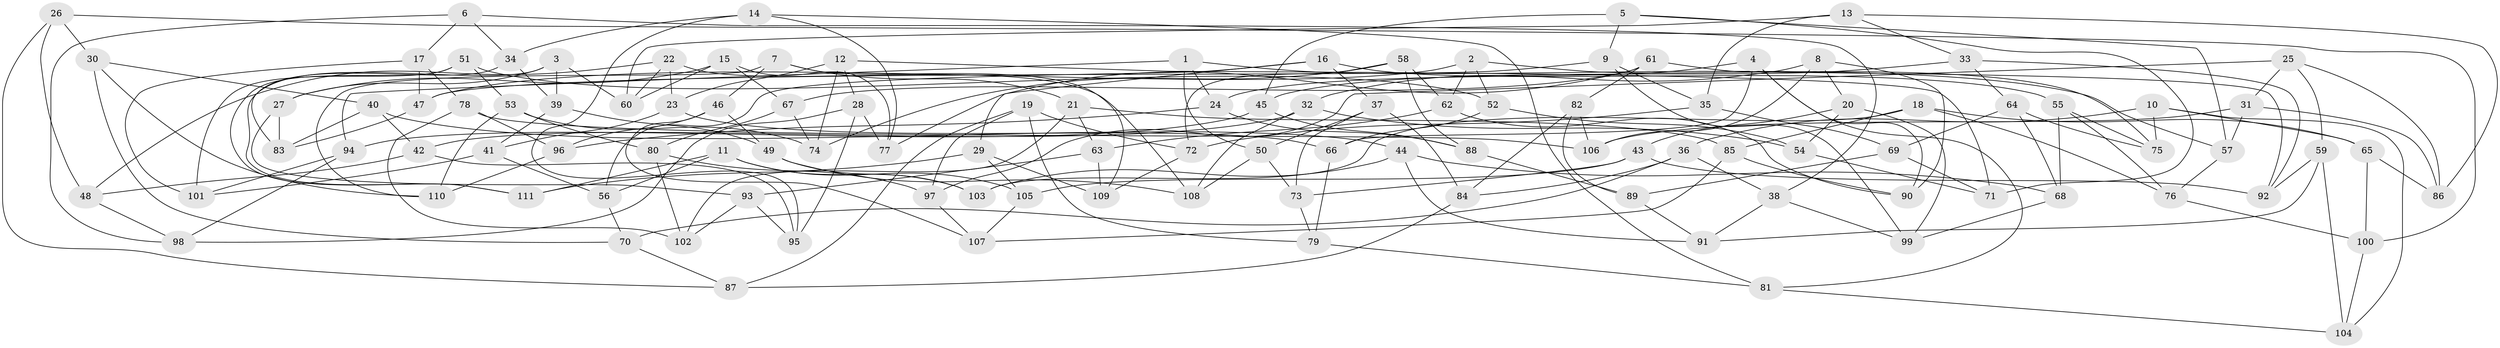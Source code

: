 // coarse degree distribution, {6: 0.4794520547945205, 4: 0.4931506849315068, 5: 0.0273972602739726}
// Generated by graph-tools (version 1.1) at 2025/42/03/06/25 10:42:24]
// undirected, 111 vertices, 222 edges
graph export_dot {
graph [start="1"]
  node [color=gray90,style=filled];
  1;
  2;
  3;
  4;
  5;
  6;
  7;
  8;
  9;
  10;
  11;
  12;
  13;
  14;
  15;
  16;
  17;
  18;
  19;
  20;
  21;
  22;
  23;
  24;
  25;
  26;
  27;
  28;
  29;
  30;
  31;
  32;
  33;
  34;
  35;
  36;
  37;
  38;
  39;
  40;
  41;
  42;
  43;
  44;
  45;
  46;
  47;
  48;
  49;
  50;
  51;
  52;
  53;
  54;
  55;
  56;
  57;
  58;
  59;
  60;
  61;
  62;
  63;
  64;
  65;
  66;
  67;
  68;
  69;
  70;
  71;
  72;
  73;
  74;
  75;
  76;
  77;
  78;
  79;
  80;
  81;
  82;
  83;
  84;
  85;
  86;
  87;
  88;
  89;
  90;
  91;
  92;
  93;
  94;
  95;
  96;
  97;
  98;
  99;
  100;
  101;
  102;
  103;
  104;
  105;
  106;
  107;
  108;
  109;
  110;
  111;
  1 -- 24;
  1 -- 57;
  1 -- 94;
  1 -- 50;
  2 -- 47;
  2 -- 75;
  2 -- 62;
  2 -- 52;
  3 -- 27;
  3 -- 111;
  3 -- 39;
  3 -- 60;
  4 -- 66;
  4 -- 81;
  4 -- 24;
  4 -- 90;
  5 -- 71;
  5 -- 57;
  5 -- 9;
  5 -- 45;
  6 -- 38;
  6 -- 17;
  6 -- 98;
  6 -- 34;
  7 -- 21;
  7 -- 110;
  7 -- 46;
  7 -- 109;
  8 -- 20;
  8 -- 32;
  8 -- 90;
  8 -- 106;
  9 -- 35;
  9 -- 99;
  9 -- 47;
  10 -- 36;
  10 -- 75;
  10 -- 104;
  10 -- 65;
  11 -- 103;
  11 -- 56;
  11 -- 105;
  11 -- 111;
  12 -- 71;
  12 -- 28;
  12 -- 23;
  12 -- 74;
  13 -- 60;
  13 -- 33;
  13 -- 35;
  13 -- 86;
  14 -- 95;
  14 -- 81;
  14 -- 34;
  14 -- 77;
  15 -- 60;
  15 -- 77;
  15 -- 27;
  15 -- 67;
  16 -- 37;
  16 -- 29;
  16 -- 55;
  16 -- 56;
  17 -- 101;
  17 -- 47;
  17 -- 78;
  18 -- 103;
  18 -- 76;
  18 -- 65;
  18 -- 85;
  19 -- 87;
  19 -- 79;
  19 -- 97;
  19 -- 72;
  20 -- 99;
  20 -- 54;
  20 -- 43;
  21 -- 85;
  21 -- 63;
  21 -- 102;
  22 -- 60;
  22 -- 108;
  22 -- 48;
  22 -- 23;
  23 -- 41;
  23 -- 66;
  24 -- 96;
  24 -- 88;
  25 -- 31;
  25 -- 97;
  25 -- 59;
  25 -- 86;
  26 -- 30;
  26 -- 87;
  26 -- 100;
  26 -- 48;
  27 -- 83;
  27 -- 93;
  28 -- 98;
  28 -- 95;
  28 -- 77;
  29 -- 109;
  29 -- 111;
  29 -- 105;
  30 -- 70;
  30 -- 40;
  30 -- 110;
  31 -- 86;
  31 -- 106;
  31 -- 57;
  32 -- 42;
  32 -- 108;
  32 -- 54;
  33 -- 92;
  33 -- 64;
  33 -- 45;
  34 -- 39;
  34 -- 83;
  35 -- 72;
  35 -- 69;
  36 -- 84;
  36 -- 38;
  36 -- 70;
  37 -- 50;
  37 -- 84;
  37 -- 73;
  38 -- 99;
  38 -- 91;
  39 -- 49;
  39 -- 41;
  40 -- 44;
  40 -- 83;
  40 -- 42;
  41 -- 101;
  41 -- 56;
  42 -- 48;
  42 -- 95;
  43 -- 73;
  43 -- 105;
  43 -- 92;
  44 -- 68;
  44 -- 103;
  44 -- 91;
  45 -- 94;
  45 -- 88;
  46 -- 107;
  46 -- 96;
  46 -- 49;
  47 -- 83;
  48 -- 98;
  49 -- 108;
  49 -- 103;
  50 -- 73;
  50 -- 108;
  51 -- 101;
  51 -- 53;
  51 -- 111;
  51 -- 52;
  52 -- 54;
  52 -- 66;
  53 -- 80;
  53 -- 74;
  53 -- 110;
  54 -- 71;
  55 -- 75;
  55 -- 76;
  55 -- 68;
  56 -- 70;
  57 -- 76;
  58 -- 74;
  58 -- 88;
  58 -- 62;
  58 -- 72;
  59 -- 91;
  59 -- 92;
  59 -- 104;
  61 -- 82;
  61 -- 67;
  61 -- 77;
  61 -- 92;
  62 -- 63;
  62 -- 90;
  63 -- 93;
  63 -- 109;
  64 -- 69;
  64 -- 75;
  64 -- 68;
  65 -- 100;
  65 -- 86;
  66 -- 79;
  67 -- 74;
  67 -- 80;
  68 -- 99;
  69 -- 71;
  69 -- 89;
  70 -- 87;
  72 -- 109;
  73 -- 79;
  76 -- 100;
  78 -- 106;
  78 -- 102;
  78 -- 96;
  79 -- 81;
  80 -- 102;
  80 -- 97;
  81 -- 104;
  82 -- 106;
  82 -- 89;
  82 -- 84;
  84 -- 87;
  85 -- 107;
  85 -- 90;
  88 -- 89;
  89 -- 91;
  93 -- 95;
  93 -- 102;
  94 -- 98;
  94 -- 101;
  96 -- 110;
  97 -- 107;
  100 -- 104;
  105 -- 107;
}
